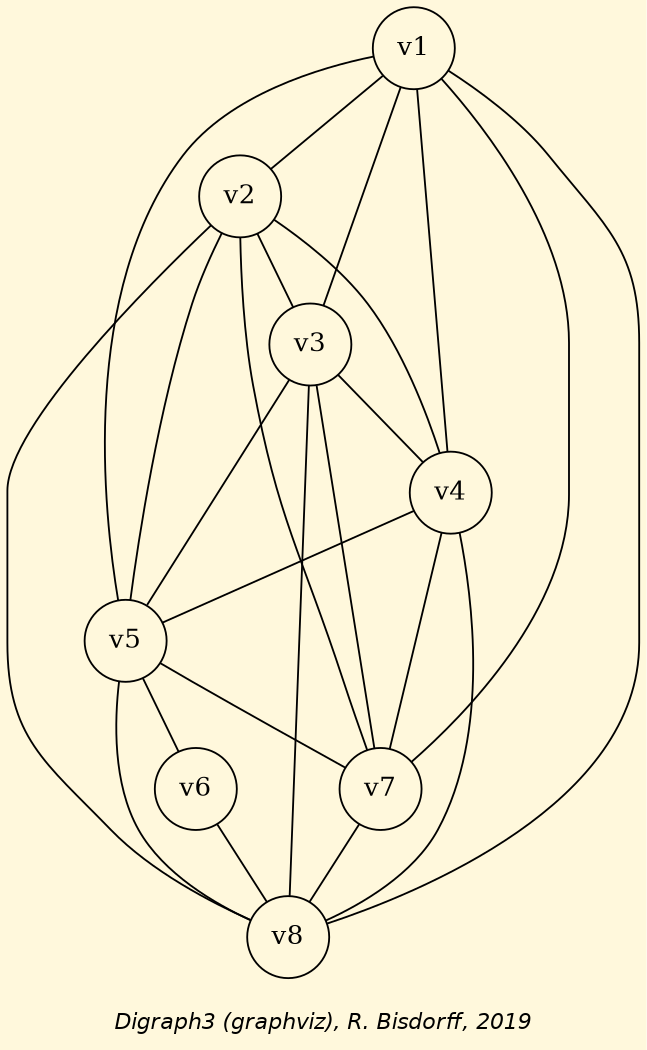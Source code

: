 strict graph G {
graph [ bgcolor = cornsilk, fontname = "Helvetica-Oblique",
 fontsize = 12,
 label = "\nDigraph3 (graphviz), R. Bisdorff, 2019", size="7,7"];
n1 [shape = "circle", label = "v1"];
n2 [shape = "circle", label = "v2"];
n3 [shape = "circle", label = "v3"];
n4 [shape = "circle", label = "v4"];
n5 [shape = "circle", label = "v5"];
n6 [shape = "circle", label = "v6"];
n7 [shape = "circle", label = "v7"];
n8 [shape = "circle", label = "v8"];
n1-- n2 [dir=both,style="setlinewidth(1)",color=black, arrowhead=none, arrowtail=none] ;
n1-- n3 [dir=both,style="setlinewidth(1)",color=black, arrowhead=none, arrowtail=none] ;
n1-- n4 [dir=both,style="setlinewidth(1)",color=black, arrowhead=none, arrowtail=none] ;
n1-- n5 [dir=both,style="setlinewidth(1)",color=black, arrowhead=none, arrowtail=none] ;
n1-- n7 [dir=both,style="setlinewidth(1)",color=black, arrowhead=none, arrowtail=none] ;
n1-- n8 [dir=both,style="setlinewidth(1)",color=black, arrowhead=none, arrowtail=none] ;
n2-- n3 [dir=both,style="setlinewidth(1)",color=black, arrowhead=none, arrowtail=none] ;
n2-- n4 [dir=both,style="setlinewidth(1)",color=black, arrowhead=none, arrowtail=none] ;
n2-- n5 [dir=both,style="setlinewidth(1)",color=black, arrowhead=none, arrowtail=none] ;
n2-- n7 [dir=both,style="setlinewidth(1)",color=black, arrowhead=none, arrowtail=none] ;
n2-- n8 [dir=both,style="setlinewidth(1)",color=black, arrowhead=none, arrowtail=none] ;
n3-- n4 [dir=both,style="setlinewidth(1)",color=black, arrowhead=none, arrowtail=none] ;
n3-- n5 [dir=both,style="setlinewidth(1)",color=black, arrowhead=none, arrowtail=none] ;
n3-- n7 [dir=both,style="setlinewidth(1)",color=black, arrowhead=none, arrowtail=none] ;
n3-- n8 [dir=both,style="setlinewidth(1)",color=black, arrowhead=none, arrowtail=none] ;
n4-- n5 [dir=both,style="setlinewidth(1)",color=black, arrowhead=none, arrowtail=none] ;
n4-- n7 [dir=both,style="setlinewidth(1)",color=black, arrowhead=none, arrowtail=none] ;
n4-- n8 [dir=both,style="setlinewidth(1)",color=black, arrowhead=none, arrowtail=none] ;
n5-- n6 [dir=both,style="setlinewidth(1)",color=black, arrowhead=none, arrowtail=none] ;
n5-- n7 [dir=both,style="setlinewidth(1)",color=black, arrowhead=none, arrowtail=none] ;
n5-- n8 [dir=both,style="setlinewidth(1)",color=black, arrowhead=none, arrowtail=none] ;
n6-- n8 [dir=both,style="setlinewidth(1)",color=black, arrowhead=none, arrowtail=none] ;
n7-- n8 [dir=both,style="setlinewidth(1)",color=black, arrowhead=none, arrowtail=none] ;
}
